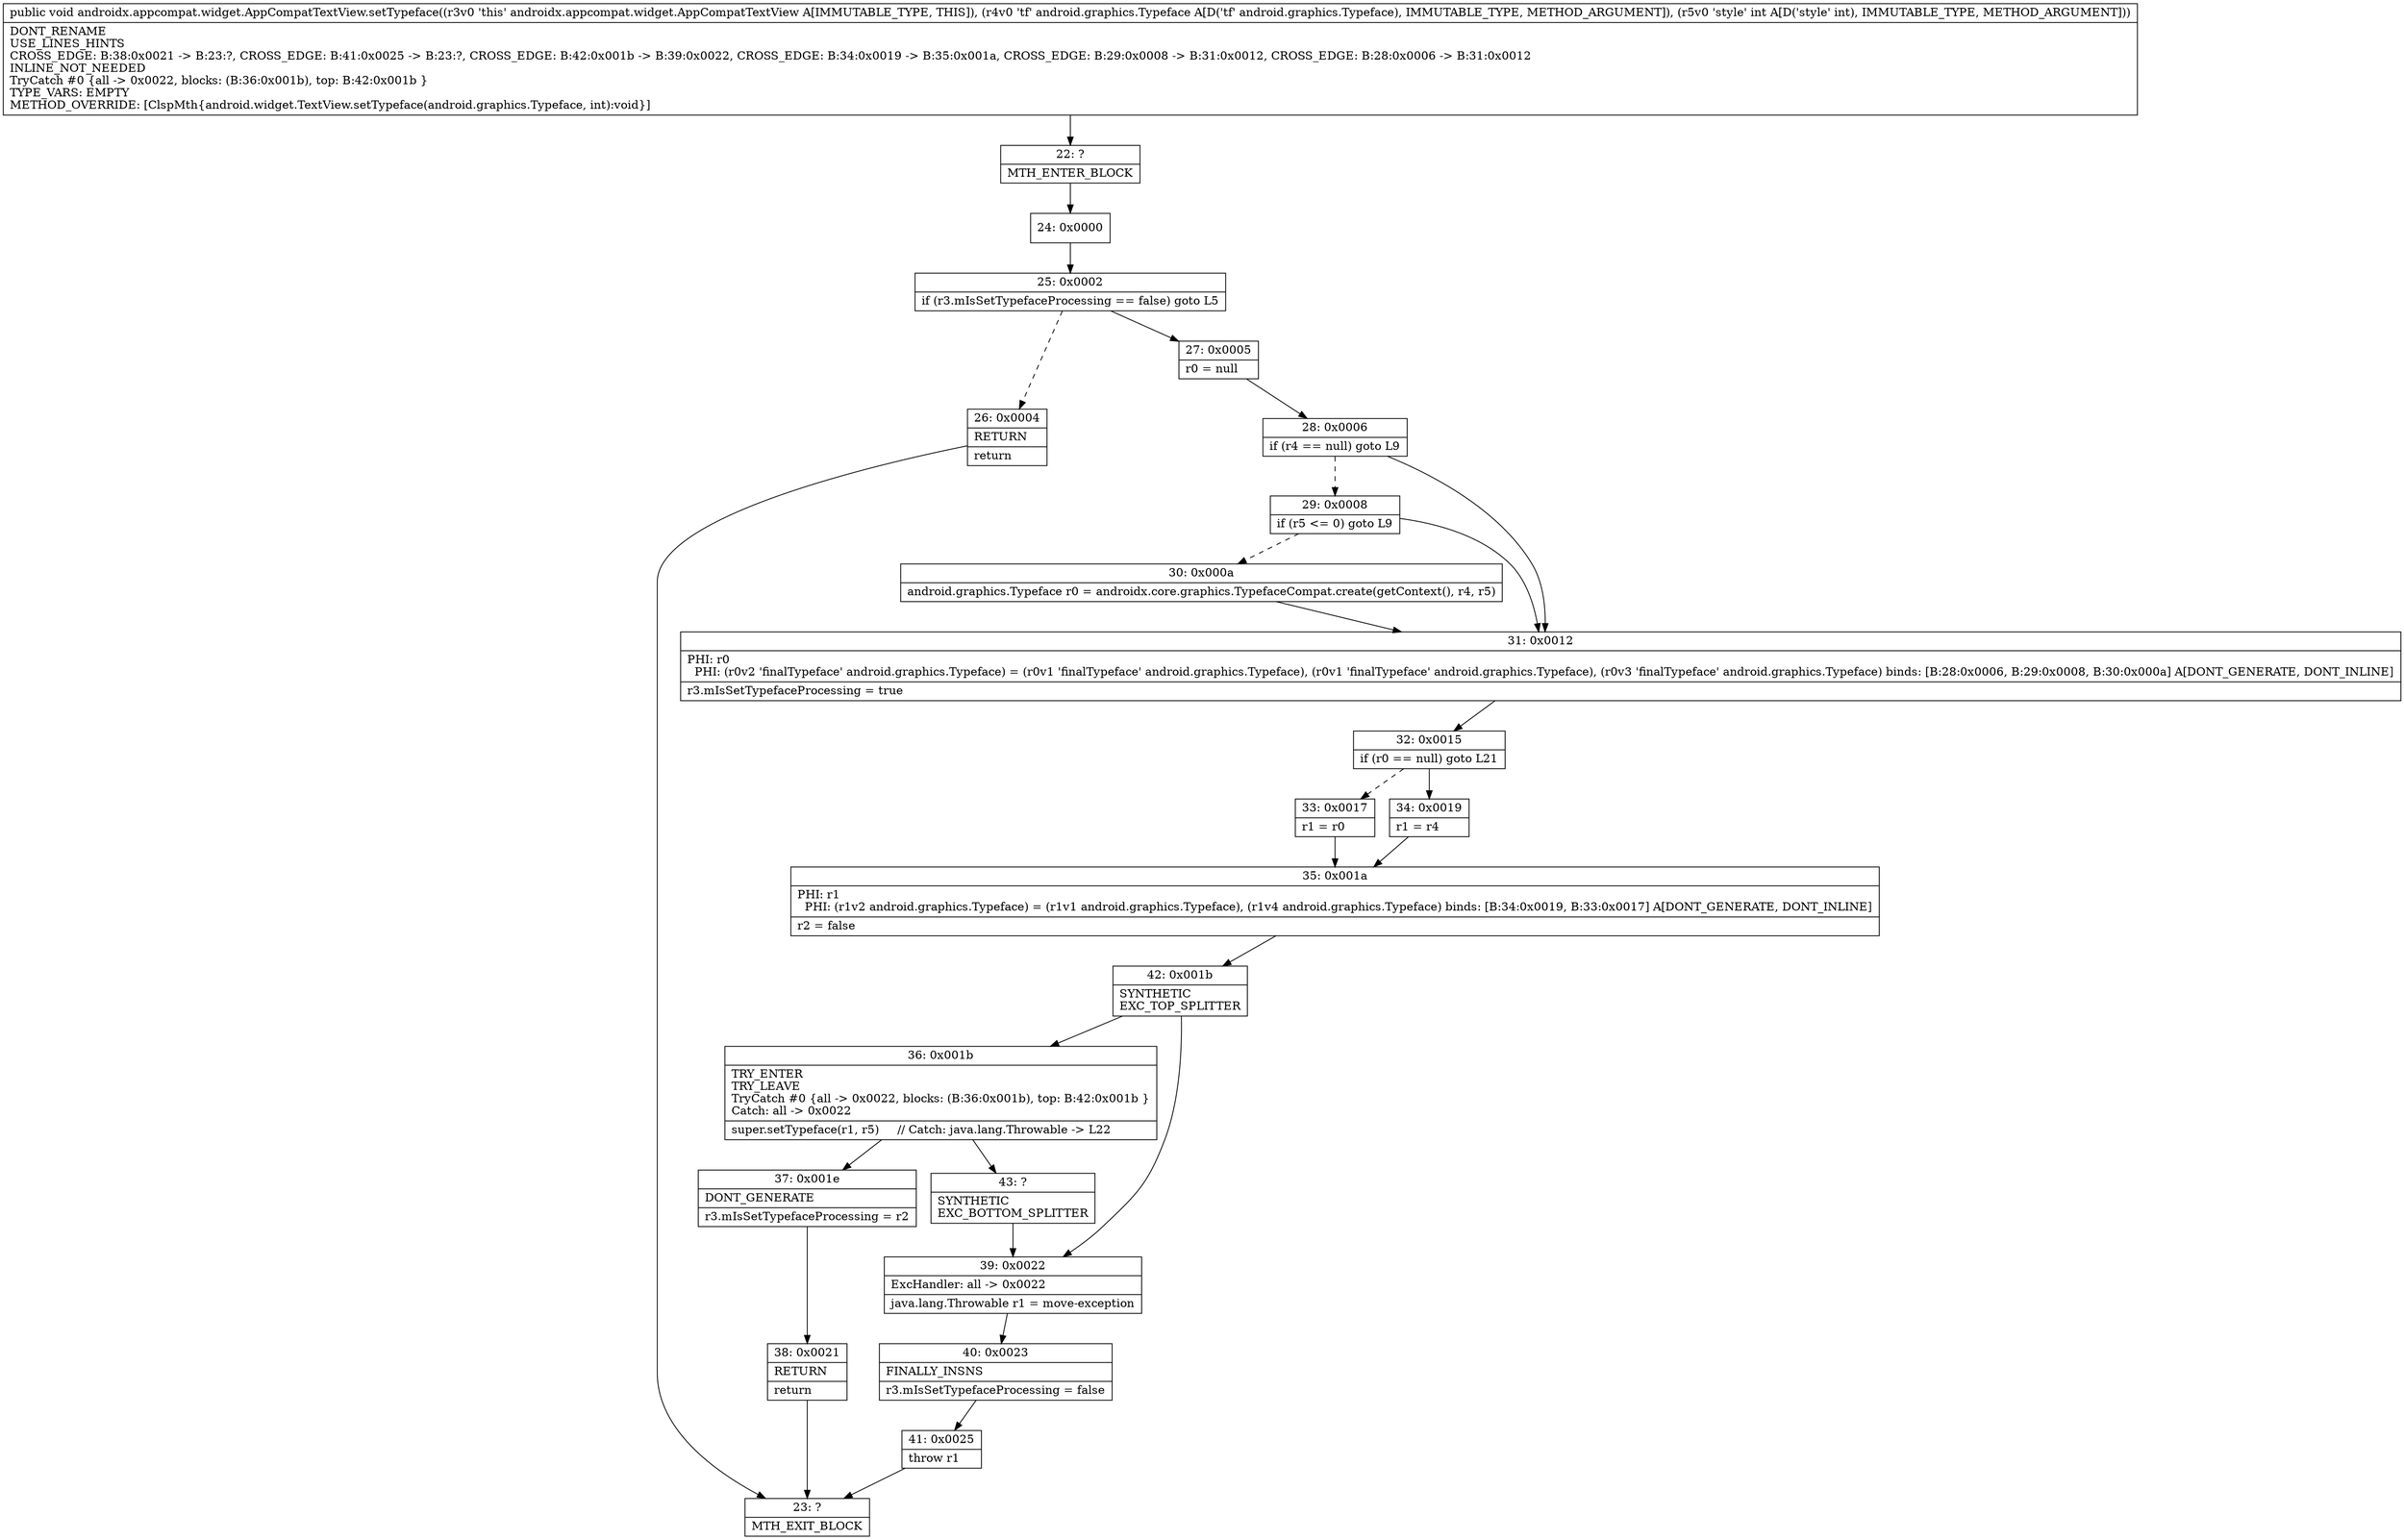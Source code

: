 digraph "CFG forandroidx.appcompat.widget.AppCompatTextView.setTypeface(Landroid\/graphics\/Typeface;I)V" {
Node_22 [shape=record,label="{22\:\ ?|MTH_ENTER_BLOCK\l}"];
Node_24 [shape=record,label="{24\:\ 0x0000}"];
Node_25 [shape=record,label="{25\:\ 0x0002|if (r3.mIsSetTypefaceProcessing == false) goto L5\l}"];
Node_26 [shape=record,label="{26\:\ 0x0004|RETURN\l|return\l}"];
Node_23 [shape=record,label="{23\:\ ?|MTH_EXIT_BLOCK\l}"];
Node_27 [shape=record,label="{27\:\ 0x0005|r0 = null\l}"];
Node_28 [shape=record,label="{28\:\ 0x0006|if (r4 == null) goto L9\l}"];
Node_29 [shape=record,label="{29\:\ 0x0008|if (r5 \<= 0) goto L9\l}"];
Node_30 [shape=record,label="{30\:\ 0x000a|android.graphics.Typeface r0 = androidx.core.graphics.TypefaceCompat.create(getContext(), r4, r5)\l}"];
Node_31 [shape=record,label="{31\:\ 0x0012|PHI: r0 \l  PHI: (r0v2 'finalTypeface' android.graphics.Typeface) = (r0v1 'finalTypeface' android.graphics.Typeface), (r0v1 'finalTypeface' android.graphics.Typeface), (r0v3 'finalTypeface' android.graphics.Typeface) binds: [B:28:0x0006, B:29:0x0008, B:30:0x000a] A[DONT_GENERATE, DONT_INLINE]\l|r3.mIsSetTypefaceProcessing = true\l}"];
Node_32 [shape=record,label="{32\:\ 0x0015|if (r0 == null) goto L21\l}"];
Node_33 [shape=record,label="{33\:\ 0x0017|r1 = r0\l}"];
Node_35 [shape=record,label="{35\:\ 0x001a|PHI: r1 \l  PHI: (r1v2 android.graphics.Typeface) = (r1v1 android.graphics.Typeface), (r1v4 android.graphics.Typeface) binds: [B:34:0x0019, B:33:0x0017] A[DONT_GENERATE, DONT_INLINE]\l|r2 = false\l}"];
Node_42 [shape=record,label="{42\:\ 0x001b|SYNTHETIC\lEXC_TOP_SPLITTER\l}"];
Node_36 [shape=record,label="{36\:\ 0x001b|TRY_ENTER\lTRY_LEAVE\lTryCatch #0 \{all \-\> 0x0022, blocks: (B:36:0x001b), top: B:42:0x001b \}\lCatch: all \-\> 0x0022\l|super.setTypeface(r1, r5)     \/\/ Catch: java.lang.Throwable \-\> L22\l}"];
Node_37 [shape=record,label="{37\:\ 0x001e|DONT_GENERATE\l|r3.mIsSetTypefaceProcessing = r2\l}"];
Node_38 [shape=record,label="{38\:\ 0x0021|RETURN\l|return\l}"];
Node_43 [shape=record,label="{43\:\ ?|SYNTHETIC\lEXC_BOTTOM_SPLITTER\l}"];
Node_39 [shape=record,label="{39\:\ 0x0022|ExcHandler: all \-\> 0x0022\l|java.lang.Throwable r1 = move\-exception\l}"];
Node_40 [shape=record,label="{40\:\ 0x0023|FINALLY_INSNS\l|r3.mIsSetTypefaceProcessing = false\l}"];
Node_41 [shape=record,label="{41\:\ 0x0025|throw r1\l}"];
Node_34 [shape=record,label="{34\:\ 0x0019|r1 = r4\l}"];
MethodNode[shape=record,label="{public void androidx.appcompat.widget.AppCompatTextView.setTypeface((r3v0 'this' androidx.appcompat.widget.AppCompatTextView A[IMMUTABLE_TYPE, THIS]), (r4v0 'tf' android.graphics.Typeface A[D('tf' android.graphics.Typeface), IMMUTABLE_TYPE, METHOD_ARGUMENT]), (r5v0 'style' int A[D('style' int), IMMUTABLE_TYPE, METHOD_ARGUMENT]))  | DONT_RENAME\lUSE_LINES_HINTS\lCROSS_EDGE: B:38:0x0021 \-\> B:23:?, CROSS_EDGE: B:41:0x0025 \-\> B:23:?, CROSS_EDGE: B:42:0x001b \-\> B:39:0x0022, CROSS_EDGE: B:34:0x0019 \-\> B:35:0x001a, CROSS_EDGE: B:29:0x0008 \-\> B:31:0x0012, CROSS_EDGE: B:28:0x0006 \-\> B:31:0x0012\lINLINE_NOT_NEEDED\lTryCatch #0 \{all \-\> 0x0022, blocks: (B:36:0x001b), top: B:42:0x001b \}\lTYPE_VARS: EMPTY\lMETHOD_OVERRIDE: [ClspMth\{android.widget.TextView.setTypeface(android.graphics.Typeface, int):void\}]\l}"];
MethodNode -> Node_22;Node_22 -> Node_24;
Node_24 -> Node_25;
Node_25 -> Node_26[style=dashed];
Node_25 -> Node_27;
Node_26 -> Node_23;
Node_27 -> Node_28;
Node_28 -> Node_29[style=dashed];
Node_28 -> Node_31;
Node_29 -> Node_30[style=dashed];
Node_29 -> Node_31;
Node_30 -> Node_31;
Node_31 -> Node_32;
Node_32 -> Node_33[style=dashed];
Node_32 -> Node_34;
Node_33 -> Node_35;
Node_35 -> Node_42;
Node_42 -> Node_36;
Node_42 -> Node_39;
Node_36 -> Node_37;
Node_36 -> Node_43;
Node_37 -> Node_38;
Node_38 -> Node_23;
Node_43 -> Node_39;
Node_39 -> Node_40;
Node_40 -> Node_41;
Node_41 -> Node_23;
Node_34 -> Node_35;
}

